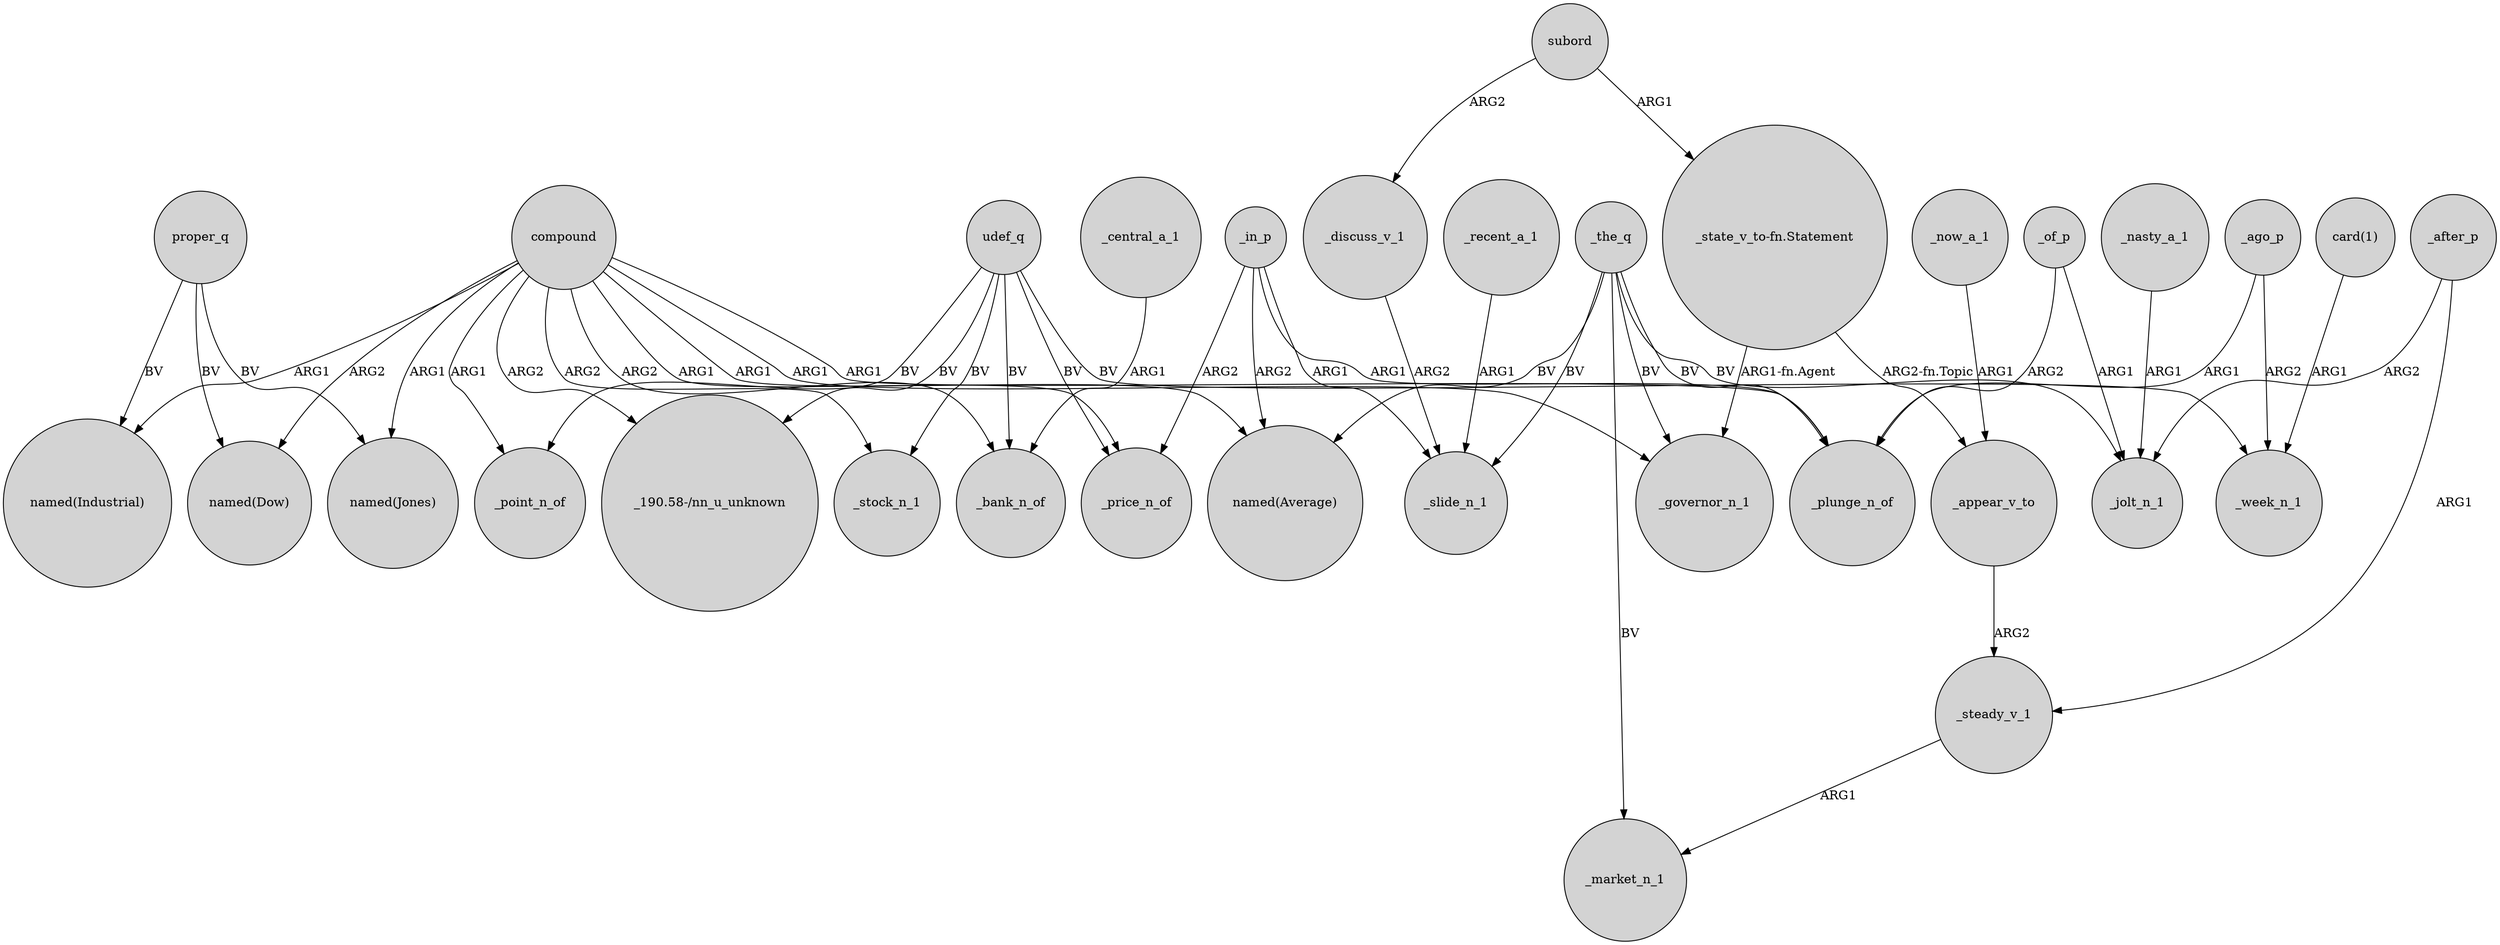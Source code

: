 digraph {
	node [shape=circle style=filled]
	compound -> "named(Industrial)" [label=ARG1]
	_discuss_v_1 -> _slide_n_1 [label=ARG2]
	compound -> _bank_n_of [label=ARG2]
	udef_q -> _price_n_of [label=BV]
	_the_q -> _jolt_n_1 [label=BV]
	compound -> "named(Dow)" [label=ARG2]
	subord -> "_state_v_to-fn.Statement" [label=ARG1]
	_in_p -> _plunge_n_of [label=ARG1]
	_after_p -> _steady_v_1 [label=ARG1]
	_the_q -> _governor_n_1 [label=BV]
	proper_q -> "named(Dow)" [label=BV]
	_now_a_1 -> _appear_v_to [label=ARG1]
	"_state_v_to-fn.Statement" -> _governor_n_1 [label="ARG1-fn.Agent"]
	compound -> "named(Average)" [label=ARG1]
	compound -> "_190.58-/nn_u_unknown" [label=ARG2]
	_the_q -> _plunge_n_of [label=BV]
	compound -> _stock_n_1 [label=ARG2]
	compound -> _point_n_of [label=ARG1]
	_nasty_a_1 -> _jolt_n_1 [label=ARG1]
	compound -> _plunge_n_of [label=ARG1]
	proper_q -> "named(Industrial)" [label=BV]
	udef_q -> _stock_n_1 [label=BV]
	proper_q -> "named(Jones)" [label=BV]
	_central_a_1 -> _bank_n_of [label=ARG1]
	_of_p -> _jolt_n_1 [label=ARG1]
	compound -> _governor_n_1 [label=ARG1]
	_the_q -> _slide_n_1 [label=BV]
	udef_q -> _week_n_1 [label=BV]
	"_state_v_to-fn.Statement" -> _appear_v_to [label="ARG2-fn.Topic"]
	_in_p -> "named(Average)" [label=ARG2]
	_ago_p -> _plunge_n_of [label=ARG1]
	_of_p -> _plunge_n_of [label=ARG2]
	_ago_p -> _week_n_1 [label=ARG2]
	_after_p -> _jolt_n_1 [label=ARG2]
	_appear_v_to -> _steady_v_1 [label=ARG2]
	udef_q -> "_190.58-/nn_u_unknown" [label=BV]
	_in_p -> _price_n_of [label=ARG2]
	_in_p -> _slide_n_1 [label=ARG1]
	compound -> _price_n_of [label=ARG1]
	subord -> _discuss_v_1 [label=ARG2]
	_the_q -> _market_n_1 [label=BV]
	_steady_v_1 -> _market_n_1 [label=ARG1]
	compound -> "named(Jones)" [label=ARG1]
	_the_q -> "named(Average)" [label=BV]
	"card(1)" -> _week_n_1 [label=ARG1]
	_recent_a_1 -> _slide_n_1 [label=ARG1]
	udef_q -> _bank_n_of [label=BV]
	udef_q -> _point_n_of [label=BV]
}

